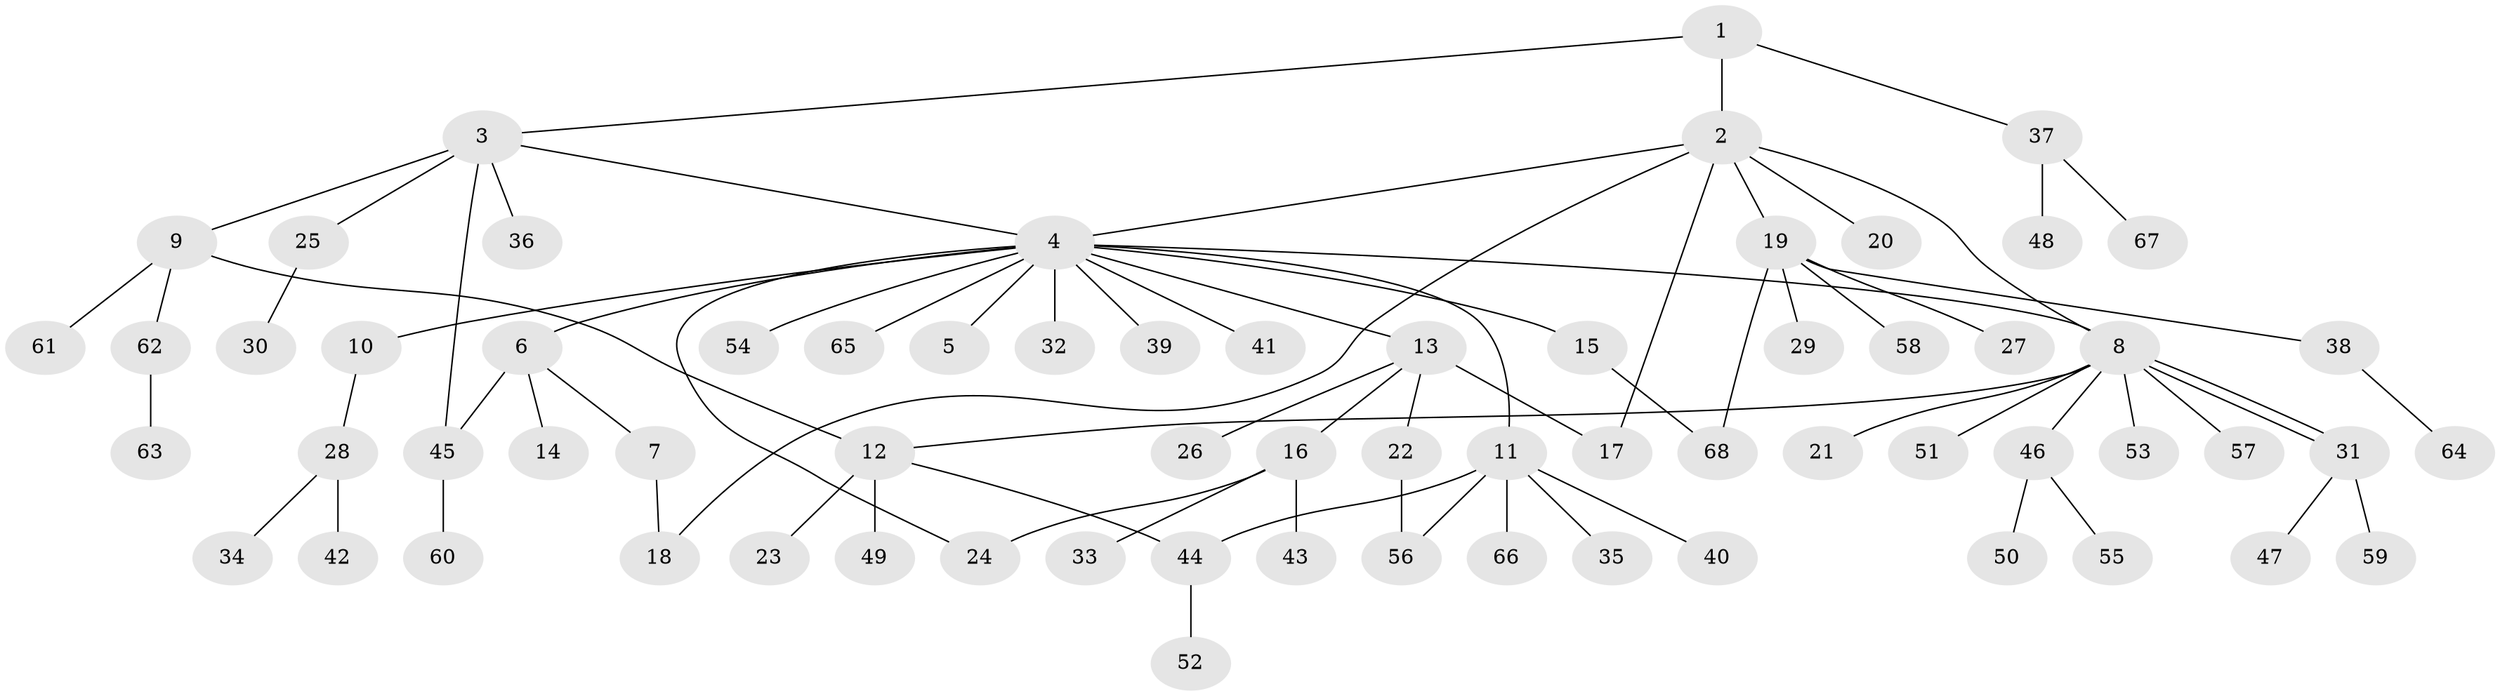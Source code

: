 // Generated by graph-tools (version 1.1) at 2025/01/03/09/25 03:01:41]
// undirected, 68 vertices, 78 edges
graph export_dot {
graph [start="1"]
  node [color=gray90,style=filled];
  1;
  2;
  3;
  4;
  5;
  6;
  7;
  8;
  9;
  10;
  11;
  12;
  13;
  14;
  15;
  16;
  17;
  18;
  19;
  20;
  21;
  22;
  23;
  24;
  25;
  26;
  27;
  28;
  29;
  30;
  31;
  32;
  33;
  34;
  35;
  36;
  37;
  38;
  39;
  40;
  41;
  42;
  43;
  44;
  45;
  46;
  47;
  48;
  49;
  50;
  51;
  52;
  53;
  54;
  55;
  56;
  57;
  58;
  59;
  60;
  61;
  62;
  63;
  64;
  65;
  66;
  67;
  68;
  1 -- 2;
  1 -- 3;
  1 -- 37;
  2 -- 4;
  2 -- 8;
  2 -- 17;
  2 -- 18;
  2 -- 19;
  2 -- 20;
  3 -- 4;
  3 -- 9;
  3 -- 25;
  3 -- 36;
  3 -- 45;
  4 -- 5;
  4 -- 6;
  4 -- 8;
  4 -- 10;
  4 -- 11;
  4 -- 13;
  4 -- 15;
  4 -- 24;
  4 -- 32;
  4 -- 39;
  4 -- 41;
  4 -- 54;
  4 -- 65;
  6 -- 7;
  6 -- 14;
  6 -- 45;
  7 -- 18;
  8 -- 12;
  8 -- 21;
  8 -- 31;
  8 -- 31;
  8 -- 46;
  8 -- 51;
  8 -- 53;
  8 -- 57;
  9 -- 12;
  9 -- 61;
  9 -- 62;
  10 -- 28;
  11 -- 35;
  11 -- 40;
  11 -- 44;
  11 -- 56;
  11 -- 66;
  12 -- 23;
  12 -- 44;
  12 -- 49;
  13 -- 16;
  13 -- 17;
  13 -- 22;
  13 -- 26;
  15 -- 68;
  16 -- 24;
  16 -- 33;
  16 -- 43;
  19 -- 27;
  19 -- 29;
  19 -- 38;
  19 -- 58;
  19 -- 68;
  22 -- 56;
  25 -- 30;
  28 -- 34;
  28 -- 42;
  31 -- 47;
  31 -- 59;
  37 -- 48;
  37 -- 67;
  38 -- 64;
  44 -- 52;
  45 -- 60;
  46 -- 50;
  46 -- 55;
  62 -- 63;
}
